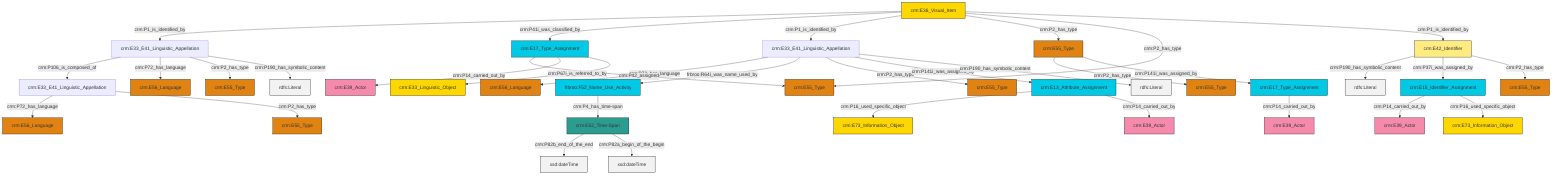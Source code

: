 graph TD
classDef Literal fill:#f2f2f2,stroke:#000000;
classDef CRM_Entity fill:#FFFFFF,stroke:#000000;
classDef Temporal_Entity fill:#00C9E6, stroke:#000000;
classDef Type fill:#E18312, stroke:#000000;
classDef Time-Span fill:#2C9C91, stroke:#000000;
classDef Appellation fill:#FFEB7F, stroke:#000000;
classDef Place fill:#008836, stroke:#000000;
classDef Persistent_Item fill:#B266B2, stroke:#000000;
classDef Conceptual_Object fill:#FFD700, stroke:#000000;
classDef Physical_Thing fill:#D2B48C, stroke:#000000;
classDef Actor fill:#f58aad, stroke:#000000;
classDef PC_Classes fill:#4ce600, stroke:#000000;
classDef Multi fill:#cccccc,stroke:#000000;

4["crm:E15_Identifier_Assignment"]:::Temporal_Entity -->|crm:P14_carried_out_by| 5["crm:E39_Actor"]:::Actor
8["crm:E52_Time-Span"]:::Time-Span -->|crm:P82b_end_of_the_end| 9[xsd:dateTime]:::Literal
10["crm:E33_E41_Linguistic_Appellation"]:::Default -->|crm:P72_has_language| 11["crm:E56_Language"]:::Type
12["crm:E17_Type_Assignment"]:::Temporal_Entity -->|crm:P42_assigned| 13["crm:E55_Type"]:::Type
6["crm:E33_E41_Linguistic_Appellation"]:::Default -->|crm:P106_is_composed_of| 14["crm:E33_E41_Linguistic_Appellation"]:::Default
6["crm:E33_E41_Linguistic_Appellation"]:::Default -->|crm:P72_has_language| 17["crm:E56_Language"]:::Type
18["crm:E42_Identifier"]:::Appellation -->|crm:P190_has_symbolic_content| 19[rdfs:Literal]:::Literal
10["crm:E33_E41_Linguistic_Appellation"]:::Default -->|frbroo:R64i_was_name_used_by| 2["frbroo:F52_Name_Use_Activity"]:::Temporal_Entity
6["crm:E33_E41_Linguistic_Appellation"]:::Default -->|crm:P2_has_type| 26["crm:E55_Type"]:::Type
28["crm:E36_Visual_Item"]:::Conceptual_Object -->|crm:P1_is_identified_by| 6["crm:E33_E41_Linguistic_Appellation"]:::Default
32["crm:E55_Type"]:::Type -->|crm:P2_has_type| 33["crm:E55_Type"]:::Type
28["crm:E36_Visual_Item"]:::Conceptual_Object -->|crm:P41i_was_classified_by| 12["crm:E17_Type_Assignment"]:::Temporal_Entity
14["crm:E33_E41_Linguistic_Appellation"]:::Default -->|crm:P72_has_language| 0["crm:E56_Language"]:::Type
28["crm:E36_Visual_Item"]:::Conceptual_Object -->|crm:P1_is_identified_by| 10["crm:E33_E41_Linguistic_Appellation"]:::Default
2["frbroo:F52_Name_Use_Activity"]:::Temporal_Entity -->|crm:P4_has_time-span| 8["crm:E52_Time-Span"]:::Time-Span
41["crm:E17_Type_Assignment"]:::Temporal_Entity -->|crm:P14_carried_out_by| 21["crm:E39_Actor"]:::Actor
10["crm:E33_E41_Linguistic_Appellation"]:::Default -->|crm:P2_has_type| 37["crm:E55_Type"]:::Type
14["crm:E33_E41_Linguistic_Appellation"]:::Default -->|crm:P2_has_type| 29["crm:E55_Type"]:::Type
32["crm:E55_Type"]:::Type -->|crm:P141i_was_assigned_by| 41["crm:E17_Type_Assignment"]:::Temporal_Entity
18["crm:E42_Identifier"]:::Appellation -->|crm:P37i_was_assigned_by| 4["crm:E15_Identifier_Assignment"]:::Temporal_Entity
12["crm:E17_Type_Assignment"]:::Temporal_Entity -->|crm:P14_carried_out_by| 34["crm:E39_Actor"]:::Actor
47["crm:E13_Attribute_Assignment"]:::Temporal_Entity -->|crm:P16_used_specific_object| 24["crm:E73_Information_Object"]:::Conceptual_Object
28["crm:E36_Visual_Item"]:::Conceptual_Object -->|crm:P2_has_type| 32["crm:E55_Type"]:::Type
47["crm:E13_Attribute_Assignment"]:::Temporal_Entity -->|crm:P14_carried_out_by| 53["crm:E39_Actor"]:::Actor
28["crm:E36_Visual_Item"]:::Conceptual_Object -->|crm:P2_has_type| 13["crm:E55_Type"]:::Type
10["crm:E33_E41_Linguistic_Appellation"]:::Default -->|crm:P141i_was_assigned_by| 47["crm:E13_Attribute_Assignment"]:::Temporal_Entity
4["crm:E15_Identifier_Assignment"]:::Temporal_Entity -->|crm:P16_used_specific_object| 55["crm:E73_Information_Object"]:::Conceptual_Object
8["crm:E52_Time-Span"]:::Time-Span -->|crm:P82a_begin_of_the_begin| 59[xsd:dateTime]:::Literal
10["crm:E33_E41_Linguistic_Appellation"]:::Default -->|crm:P190_has_symbolic_content| 60[rdfs:Literal]:::Literal
6["crm:E33_E41_Linguistic_Appellation"]:::Default -->|crm:P190_has_symbolic_content| 61[rdfs:Literal]:::Literal
18["crm:E42_Identifier"]:::Appellation -->|crm:P2_has_type| 15["crm:E55_Type"]:::Type
12["crm:E17_Type_Assignment"]:::Temporal_Entity -->|crm:P67i_is_referred_to_by| 51["crm:E33_Linguistic_Object"]:::Conceptual_Object
28["crm:E36_Visual_Item"]:::Conceptual_Object -->|crm:P1_is_identified_by| 18["crm:E42_Identifier"]:::Appellation